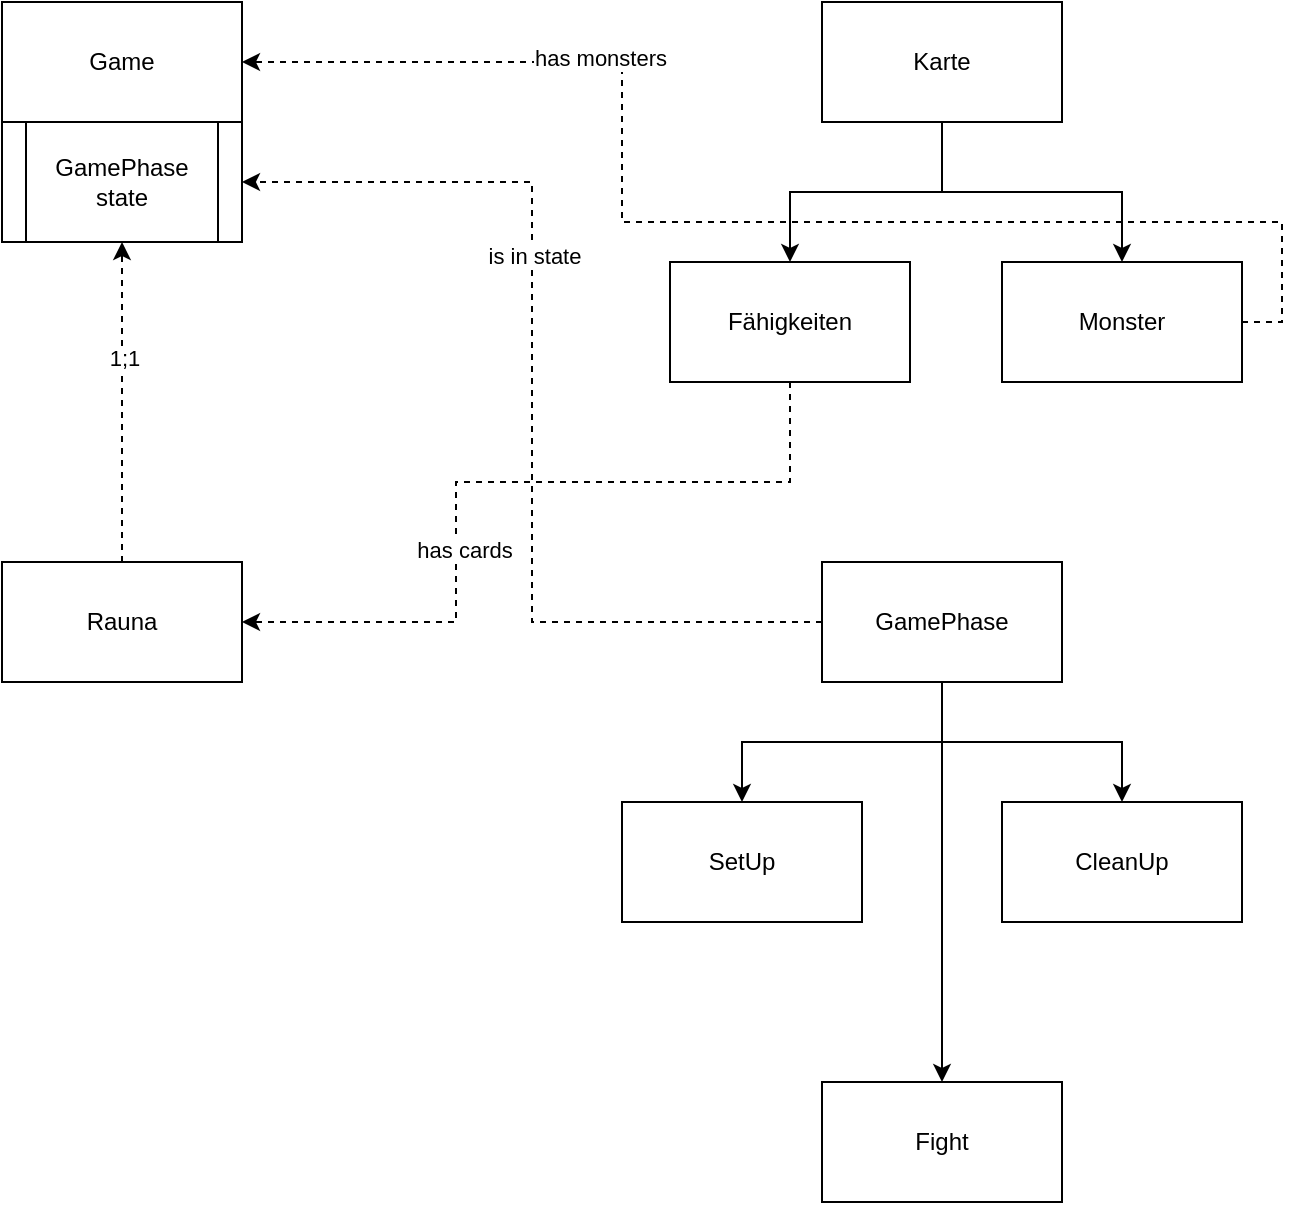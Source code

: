 <mxfile version="14.6.13" type="device"><diagram id="mM92V_jdKqqwm5wrW2o3" name="Seite-1"><mxGraphModel dx="1086" dy="816" grid="1" gridSize="10" guides="1" tooltips="1" connect="1" arrows="1" fold="1" page="1" pageScale="1" pageWidth="827" pageHeight="1169" math="0" shadow="0"><root><mxCell id="0"/><mxCell id="1" parent="0"/><mxCell id="2OeEROZ2xSaIUOQXNhGX-4" style="edgeStyle=orthogonalEdgeStyle;rounded=0;orthogonalLoop=1;jettySize=auto;html=1;entryX=0.5;entryY=0;entryDx=0;entryDy=0;" edge="1" parent="1" source="2OeEROZ2xSaIUOQXNhGX-1" target="2OeEROZ2xSaIUOQXNhGX-3"><mxGeometry relative="1" as="geometry"/></mxCell><mxCell id="2OeEROZ2xSaIUOQXNhGX-5" style="edgeStyle=orthogonalEdgeStyle;rounded=0;orthogonalLoop=1;jettySize=auto;html=1;entryX=0.5;entryY=0;entryDx=0;entryDy=0;" edge="1" parent="1" source="2OeEROZ2xSaIUOQXNhGX-1" target="2OeEROZ2xSaIUOQXNhGX-2"><mxGeometry relative="1" as="geometry"/></mxCell><mxCell id="2OeEROZ2xSaIUOQXNhGX-1" value="Karte" style="rounded=0;whiteSpace=wrap;html=1;" vertex="1" parent="1"><mxGeometry x="490" y="60" width="120" height="60" as="geometry"/></mxCell><mxCell id="2OeEROZ2xSaIUOQXNhGX-16" style="edgeStyle=orthogonalEdgeStyle;rounded=0;orthogonalLoop=1;jettySize=auto;html=1;entryX=1;entryY=0.5;entryDx=0;entryDy=0;dashed=1;" edge="1" parent="1" source="2OeEROZ2xSaIUOQXNhGX-2" target="2OeEROZ2xSaIUOQXNhGX-15"><mxGeometry relative="1" as="geometry"><Array as="points"><mxPoint x="474" y="300"/><mxPoint x="307" y="300"/><mxPoint x="307" y="370"/></Array></mxGeometry></mxCell><mxCell id="2OeEROZ2xSaIUOQXNhGX-17" value="has cards" style="edgeLabel;html=1;align=center;verticalAlign=middle;resizable=0;points=[];" vertex="1" connectable="0" parent="2OeEROZ2xSaIUOQXNhGX-16"><mxGeometry x="0.082" relative="1" as="geometry"><mxPoint y="34" as="offset"/></mxGeometry></mxCell><mxCell id="2OeEROZ2xSaIUOQXNhGX-2" value="Fähigkeiten" style="rounded=0;whiteSpace=wrap;html=1;" vertex="1" parent="1"><mxGeometry x="414" y="190" width="120" height="60" as="geometry"/></mxCell><mxCell id="2OeEROZ2xSaIUOQXNhGX-20" style="edgeStyle=orthogonalEdgeStyle;rounded=0;orthogonalLoop=1;jettySize=auto;html=1;entryX=1;entryY=0.5;entryDx=0;entryDy=0;dashed=1;" edge="1" parent="1" source="2OeEROZ2xSaIUOQXNhGX-3" target="2OeEROZ2xSaIUOQXNhGX-6"><mxGeometry relative="1" as="geometry"><Array as="points"><mxPoint x="720" y="220"/><mxPoint x="720" y="170"/><mxPoint x="390" y="170"/><mxPoint x="390" y="90"/></Array></mxGeometry></mxCell><mxCell id="2OeEROZ2xSaIUOQXNhGX-21" value="has monsters" style="edgeLabel;html=1;align=center;verticalAlign=middle;resizable=0;points=[];" vertex="1" connectable="0" parent="2OeEROZ2xSaIUOQXNhGX-20"><mxGeometry x="0.467" y="-2" relative="1" as="geometry"><mxPoint as="offset"/></mxGeometry></mxCell><mxCell id="2OeEROZ2xSaIUOQXNhGX-3" value="Monster" style="rounded=0;whiteSpace=wrap;html=1;" vertex="1" parent="1"><mxGeometry x="580" y="190" width="120" height="60" as="geometry"/></mxCell><mxCell id="2OeEROZ2xSaIUOQXNhGX-6" value="Game" style="rounded=0;whiteSpace=wrap;html=1;" vertex="1" parent="1"><mxGeometry x="80" y="60" width="120" height="60" as="geometry"/></mxCell><mxCell id="2OeEROZ2xSaIUOQXNhGX-11" style="edgeStyle=orthogonalEdgeStyle;rounded=0;orthogonalLoop=1;jettySize=auto;html=1;entryX=0.5;entryY=0;entryDx=0;entryDy=0;" edge="1" parent="1" source="2OeEROZ2xSaIUOQXNhGX-7" target="2OeEROZ2xSaIUOQXNhGX-10"><mxGeometry relative="1" as="geometry"/></mxCell><mxCell id="2OeEROZ2xSaIUOQXNhGX-12" style="edgeStyle=orthogonalEdgeStyle;rounded=0;orthogonalLoop=1;jettySize=auto;html=1;entryX=0.5;entryY=0;entryDx=0;entryDy=0;" edge="1" parent="1" source="2OeEROZ2xSaIUOQXNhGX-7" target="2OeEROZ2xSaIUOQXNhGX-9"><mxGeometry relative="1" as="geometry"/></mxCell><mxCell id="2OeEROZ2xSaIUOQXNhGX-13" style="edgeStyle=orthogonalEdgeStyle;rounded=0;orthogonalLoop=1;jettySize=auto;html=1;entryX=0.5;entryY=0;entryDx=0;entryDy=0;" edge="1" parent="1" source="2OeEROZ2xSaIUOQXNhGX-7" target="2OeEROZ2xSaIUOQXNhGX-8"><mxGeometry relative="1" as="geometry"/></mxCell><mxCell id="2OeEROZ2xSaIUOQXNhGX-18" style="edgeStyle=orthogonalEdgeStyle;rounded=0;orthogonalLoop=1;jettySize=auto;html=1;entryX=1;entryY=0.5;entryDx=0;entryDy=0;dashed=1;" edge="1" parent="1" source="2OeEROZ2xSaIUOQXNhGX-7" target="2OeEROZ2xSaIUOQXNhGX-14"><mxGeometry relative="1" as="geometry"/></mxCell><mxCell id="2OeEROZ2xSaIUOQXNhGX-19" value="is in state" style="edgeLabel;html=1;align=center;verticalAlign=middle;resizable=0;points=[];" vertex="1" connectable="0" parent="2OeEROZ2xSaIUOQXNhGX-18"><mxGeometry x="0.286" y="-1" relative="1" as="geometry"><mxPoint as="offset"/></mxGeometry></mxCell><mxCell id="2OeEROZ2xSaIUOQXNhGX-7" value="GamePhase" style="rounded=0;whiteSpace=wrap;html=1;" vertex="1" parent="1"><mxGeometry x="490" y="340" width="120" height="60" as="geometry"/></mxCell><mxCell id="2OeEROZ2xSaIUOQXNhGX-8" value="SetUp" style="rounded=0;whiteSpace=wrap;html=1;" vertex="1" parent="1"><mxGeometry x="390" y="460" width="120" height="60" as="geometry"/></mxCell><mxCell id="2OeEROZ2xSaIUOQXNhGX-9" value="CleanUp" style="rounded=0;whiteSpace=wrap;html=1;" vertex="1" parent="1"><mxGeometry x="580" y="460" width="120" height="60" as="geometry"/></mxCell><mxCell id="2OeEROZ2xSaIUOQXNhGX-10" value="Fight" style="rounded=0;whiteSpace=wrap;html=1;" vertex="1" parent="1"><mxGeometry x="490" y="600" width="120" height="60" as="geometry"/></mxCell><mxCell id="2OeEROZ2xSaIUOQXNhGX-14" value="GamePhase state" style="shape=process;whiteSpace=wrap;html=1;backgroundOutline=1;" vertex="1" parent="1"><mxGeometry x="80" y="120" width="120" height="60" as="geometry"/></mxCell><mxCell id="2OeEROZ2xSaIUOQXNhGX-22" style="edgeStyle=orthogonalEdgeStyle;rounded=0;orthogonalLoop=1;jettySize=auto;html=1;dashed=1;" edge="1" parent="1" source="2OeEROZ2xSaIUOQXNhGX-15" target="2OeEROZ2xSaIUOQXNhGX-14"><mxGeometry relative="1" as="geometry"/></mxCell><mxCell id="2OeEROZ2xSaIUOQXNhGX-23" value="1;1" style="edgeLabel;html=1;align=center;verticalAlign=middle;resizable=0;points=[];" vertex="1" connectable="0" parent="2OeEROZ2xSaIUOQXNhGX-22"><mxGeometry x="0.275" y="-1" relative="1" as="geometry"><mxPoint as="offset"/></mxGeometry></mxCell><mxCell id="2OeEROZ2xSaIUOQXNhGX-15" value="Rauna" style="rounded=0;whiteSpace=wrap;html=1;" vertex="1" parent="1"><mxGeometry x="80" y="340" width="120" height="60" as="geometry"/></mxCell></root></mxGraphModel></diagram></mxfile>